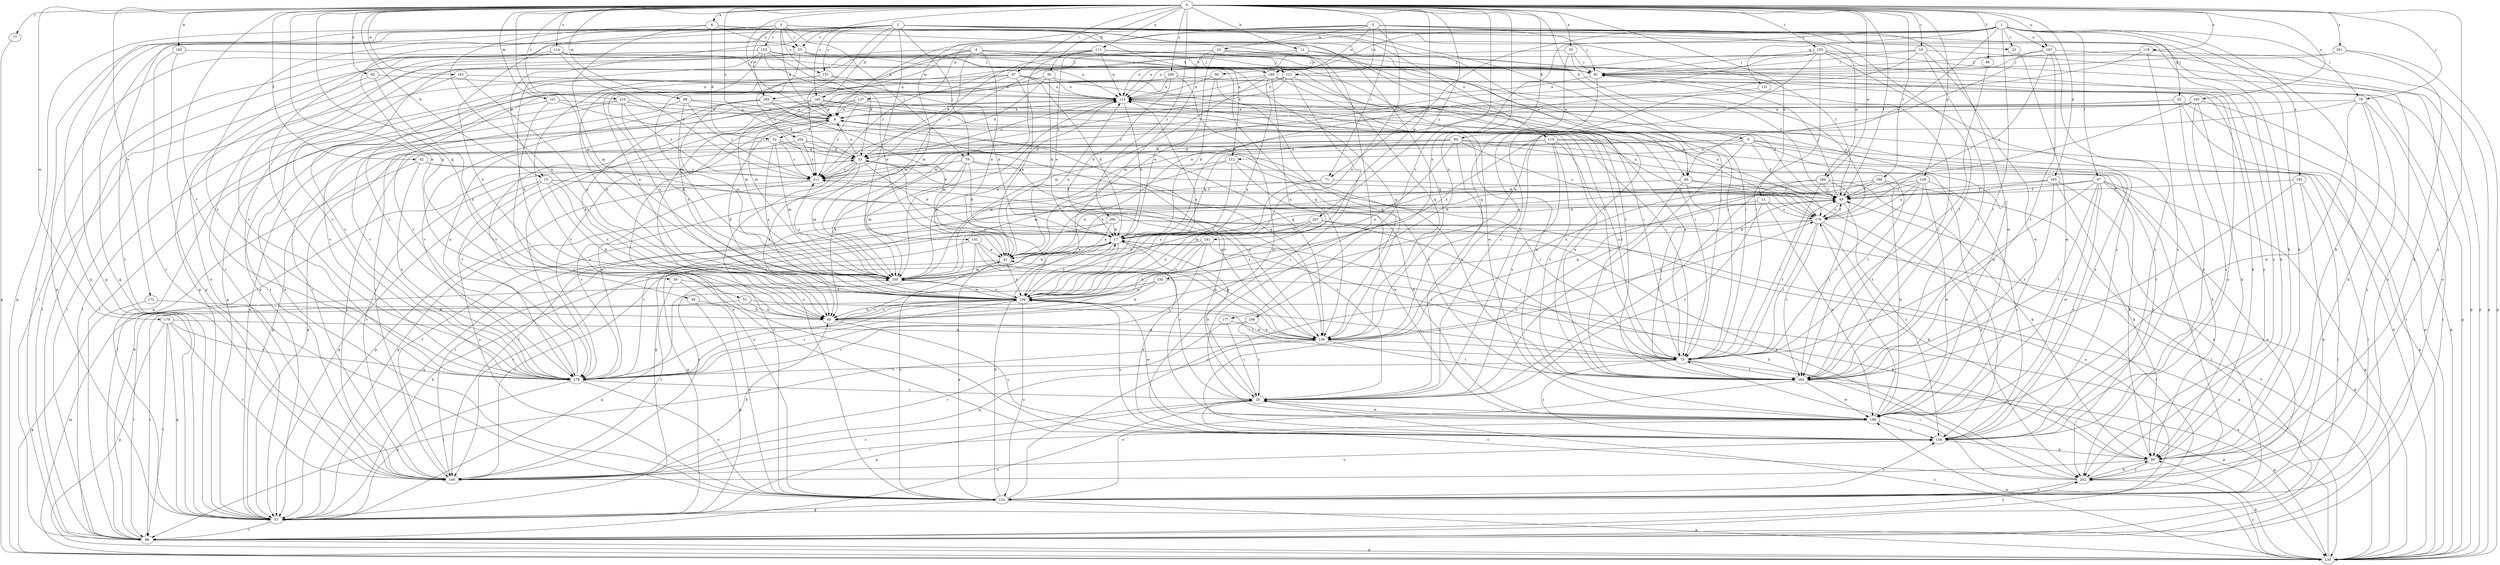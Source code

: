 strict digraph  {
0;
1;
2;
3;
4;
5;
6;
8;
9;
11;
12;
15;
16;
17;
18;
22;
23;
25;
30;
32;
33;
35;
39;
40;
41;
42;
46;
49;
51;
52;
56;
57;
62;
65;
67;
71;
73;
77;
78;
79;
81;
84;
90;
96;
97;
98;
99;
101;
105;
106;
111;
112;
113;
114;
118;
119;
121;
122;
129;
130;
131;
137;
139;
140;
141;
146;
150;
151;
152;
154;
155;
160;
162;
163;
167;
169;
170;
172;
177;
178;
179;
181;
182;
183;
184;
185;
186;
192;
194;
195;
201;
202;
204;
206;
207;
209;
210;
211;
0 -> 6  [label=a];
0 -> 8  [label=a];
0 -> 9  [label=b];
0 -> 11  [label=b];
0 -> 12  [label=b];
0 -> 15  [label=b];
0 -> 18  [label=c];
0 -> 30  [label=d];
0 -> 35  [label=e];
0 -> 39  [label=e];
0 -> 42  [label=f];
0 -> 46  [label=f];
0 -> 49  [label=f];
0 -> 51  [label=g];
0 -> 62  [label=h];
0 -> 67  [label=i];
0 -> 71  [label=i];
0 -> 77  [label=j];
0 -> 78  [label=j];
0 -> 84  [label=k];
0 -> 99  [label=m];
0 -> 101  [label=m];
0 -> 105  [label=m];
0 -> 106  [label=n];
0 -> 111  [label=n];
0 -> 114  [label=o];
0 -> 118  [label=o];
0 -> 129  [label=p];
0 -> 140  [label=r];
0 -> 155  [label=t];
0 -> 160  [label=t];
0 -> 163  [label=u];
0 -> 167  [label=u];
0 -> 172  [label=v];
0 -> 177  [label=v];
0 -> 178  [label=v];
0 -> 179  [label=w];
0 -> 181  [label=w];
0 -> 182  [label=w];
0 -> 183  [label=w];
0 -> 184  [label=w];
0 -> 195  [label=y];
0 -> 201  [label=y];
0 -> 202  [label=y];
0 -> 204  [label=z];
0 -> 206  [label=z];
0 -> 207  [label=z];
0 -> 209  [label=z];
0 -> 210  [label=z];
1 -> 8  [label=a];
1 -> 22  [label=c];
1 -> 40  [label=e];
1 -> 52  [label=g];
1 -> 71  [label=i];
1 -> 78  [label=j];
1 -> 90  [label=k];
1 -> 96  [label=l];
1 -> 97  [label=l];
1 -> 131  [label=q];
1 -> 137  [label=q];
1 -> 150  [label=s];
1 -> 162  [label=t];
1 -> 167  [label=u];
1 -> 192  [label=x];
2 -> 15  [label=b];
2 -> 22  [label=c];
2 -> 23  [label=c];
2 -> 40  [label=e];
2 -> 56  [label=g];
2 -> 57  [label=g];
2 -> 73  [label=i];
2 -> 79  [label=j];
2 -> 90  [label=k];
2 -> 98  [label=l];
2 -> 119  [label=o];
2 -> 139  [label=q];
2 -> 140  [label=r];
2 -> 141  [label=r];
2 -> 146  [label=r];
2 -> 151  [label=s];
2 -> 178  [label=v];
2 -> 184  [label=w];
2 -> 202  [label=y];
2 -> 211  [label=z];
3 -> 8  [label=a];
3 -> 23  [label=c];
3 -> 40  [label=e];
3 -> 57  [label=g];
3 -> 65  [label=h];
3 -> 79  [label=j];
3 -> 112  [label=n];
3 -> 130  [label=p];
3 -> 151  [label=s];
3 -> 152  [label=s];
3 -> 162  [label=t];
3 -> 185  [label=w];
4 -> 41  [label=e];
4 -> 65  [label=h];
4 -> 81  [label=j];
4 -> 105  [label=m];
4 -> 121  [label=o];
4 -> 146  [label=r];
4 -> 169  [label=u];
4 -> 185  [label=w];
5 -> 16  [label=b];
5 -> 57  [label=g];
5 -> 81  [label=j];
5 -> 90  [label=k];
5 -> 105  [label=m];
5 -> 121  [label=o];
5 -> 162  [label=t];
5 -> 169  [label=u];
5 -> 178  [label=v];
5 -> 186  [label=w];
5 -> 194  [label=x];
6 -> 23  [label=c];
6 -> 32  [label=d];
6 -> 49  [label=f];
6 -> 105  [label=m];
6 -> 186  [label=w];
6 -> 194  [label=x];
8 -> 32  [label=d];
8 -> 65  [label=h];
8 -> 139  [label=q];
8 -> 178  [label=v];
9 -> 17  [label=b];
9 -> 25  [label=c];
9 -> 33  [label=d];
9 -> 49  [label=f];
9 -> 98  [label=l];
9 -> 112  [label=n];
9 -> 130  [label=p];
9 -> 162  [label=t];
11 -> 73  [label=i];
11 -> 113  [label=n];
11 -> 169  [label=u];
11 -> 202  [label=y];
11 -> 211  [label=z];
12 -> 25  [label=c];
12 -> 105  [label=m];
12 -> 170  [label=u];
12 -> 186  [label=w];
15 -> 25  [label=c];
15 -> 49  [label=f];
15 -> 57  [label=g];
15 -> 65  [label=h];
15 -> 122  [label=o];
15 -> 194  [label=x];
16 -> 17  [label=b];
16 -> 73  [label=i];
16 -> 81  [label=j];
16 -> 105  [label=m];
16 -> 139  [label=q];
16 -> 178  [label=v];
16 -> 211  [label=z];
17 -> 41  [label=e];
17 -> 130  [label=p];
17 -> 139  [label=q];
17 -> 146  [label=r];
17 -> 178  [label=v];
17 -> 194  [label=x];
18 -> 17  [label=b];
18 -> 81  [label=j];
18 -> 113  [label=n];
18 -> 122  [label=o];
18 -> 162  [label=t];
18 -> 186  [label=w];
22 -> 186  [label=w];
23 -> 81  [label=j];
23 -> 113  [label=n];
23 -> 122  [label=o];
23 -> 162  [label=t];
23 -> 178  [label=v];
23 -> 211  [label=z];
25 -> 17  [label=b];
25 -> 57  [label=g];
25 -> 186  [label=w];
30 -> 17  [label=b];
30 -> 33  [label=d];
30 -> 105  [label=m];
30 -> 113  [label=n];
30 -> 170  [label=u];
32 -> 33  [label=d];
32 -> 57  [label=g];
32 -> 105  [label=m];
32 -> 162  [label=t];
32 -> 194  [label=x];
32 -> 211  [label=z];
33 -> 8  [label=a];
33 -> 17  [label=b];
33 -> 65  [label=h];
33 -> 105  [label=m];
33 -> 113  [label=n];
33 -> 122  [label=o];
33 -> 146  [label=r];
33 -> 194  [label=x];
33 -> 211  [label=z];
35 -> 49  [label=f];
35 -> 81  [label=j];
35 -> 139  [label=q];
35 -> 194  [label=x];
39 -> 57  [label=g];
39 -> 65  [label=h];
40 -> 41  [label=e];
40 -> 49  [label=f];
40 -> 154  [label=s];
40 -> 162  [label=t];
40 -> 202  [label=y];
41 -> 105  [label=m];
41 -> 113  [label=n];
41 -> 146  [label=r];
41 -> 194  [label=x];
42 -> 98  [label=l];
42 -> 139  [label=q];
42 -> 178  [label=v];
42 -> 211  [label=z];
46 -> 73  [label=i];
49 -> 81  [label=j];
49 -> 139  [label=q];
49 -> 146  [label=r];
49 -> 154  [label=s];
49 -> 170  [label=u];
51 -> 65  [label=h];
51 -> 73  [label=i];
51 -> 98  [label=l];
52 -> 8  [label=a];
52 -> 98  [label=l];
52 -> 130  [label=p];
52 -> 154  [label=s];
52 -> 178  [label=v];
56 -> 122  [label=o];
56 -> 146  [label=r];
56 -> 194  [label=x];
57 -> 17  [label=b];
57 -> 98  [label=l];
57 -> 113  [label=n];
57 -> 202  [label=y];
62 -> 65  [label=h];
62 -> 98  [label=l];
62 -> 113  [label=n];
65 -> 139  [label=q];
65 -> 154  [label=s];
65 -> 194  [label=x];
67 -> 17  [label=b];
67 -> 41  [label=e];
67 -> 73  [label=i];
67 -> 105  [label=m];
67 -> 113  [label=n];
67 -> 178  [label=v];
67 -> 194  [label=x];
71 -> 49  [label=f];
71 -> 57  [label=g];
71 -> 194  [label=x];
73 -> 8  [label=a];
73 -> 49  [label=f];
73 -> 113  [label=n];
73 -> 130  [label=p];
73 -> 154  [label=s];
73 -> 162  [label=t];
73 -> 178  [label=v];
77 -> 130  [label=p];
78 -> 8  [label=a];
78 -> 90  [label=k];
78 -> 98  [label=l];
78 -> 186  [label=w];
78 -> 194  [label=x];
78 -> 202  [label=y];
79 -> 17  [label=b];
79 -> 41  [label=e];
79 -> 90  [label=k];
79 -> 105  [label=m];
79 -> 139  [label=q];
79 -> 178  [label=v];
79 -> 211  [label=z];
81 -> 113  [label=n];
81 -> 139  [label=q];
81 -> 202  [label=y];
84 -> 25  [label=c];
84 -> 33  [label=d];
84 -> 49  [label=f];
84 -> 57  [label=g];
84 -> 105  [label=m];
84 -> 154  [label=s];
84 -> 170  [label=u];
84 -> 194  [label=x];
90 -> 146  [label=r];
90 -> 202  [label=y];
96 -> 17  [label=b];
96 -> 113  [label=n];
96 -> 139  [label=q];
96 -> 178  [label=v];
97 -> 17  [label=b];
97 -> 49  [label=f];
97 -> 73  [label=i];
97 -> 122  [label=o];
97 -> 130  [label=p];
97 -> 154  [label=s];
97 -> 162  [label=t];
97 -> 186  [label=w];
97 -> 202  [label=y];
98 -> 25  [label=c];
98 -> 33  [label=d];
98 -> 130  [label=p];
99 -> 8  [label=a];
99 -> 139  [label=q];
99 -> 178  [label=v];
99 -> 194  [label=x];
99 -> 211  [label=z];
101 -> 8  [label=a];
101 -> 33  [label=d];
101 -> 154  [label=s];
101 -> 178  [label=v];
105 -> 17  [label=b];
105 -> 113  [label=n];
105 -> 194  [label=x];
105 -> 211  [label=z];
106 -> 25  [label=c];
106 -> 139  [label=q];
106 -> 178  [label=v];
111 -> 33  [label=d];
111 -> 41  [label=e];
111 -> 81  [label=j];
111 -> 98  [label=l];
111 -> 105  [label=m];
111 -> 113  [label=n];
111 -> 130  [label=p];
111 -> 186  [label=w];
112 -> 73  [label=i];
112 -> 105  [label=m];
112 -> 186  [label=w];
112 -> 194  [label=x];
112 -> 211  [label=z];
113 -> 8  [label=a];
113 -> 17  [label=b];
113 -> 105  [label=m];
113 -> 162  [label=t];
113 -> 170  [label=u];
114 -> 57  [label=g];
114 -> 81  [label=j];
114 -> 139  [label=q];
114 -> 178  [label=v];
114 -> 211  [label=z];
118 -> 41  [label=e];
118 -> 81  [label=j];
118 -> 130  [label=p];
118 -> 154  [label=s];
119 -> 25  [label=c];
119 -> 33  [label=d];
119 -> 65  [label=h];
119 -> 73  [label=i];
119 -> 90  [label=k];
119 -> 146  [label=r];
119 -> 162  [label=t];
119 -> 202  [label=y];
121 -> 73  [label=i];
121 -> 98  [label=l];
121 -> 113  [label=n];
121 -> 154  [label=s];
121 -> 170  [label=u];
121 -> 211  [label=z];
122 -> 8  [label=a];
122 -> 17  [label=b];
122 -> 41  [label=e];
122 -> 57  [label=g];
122 -> 130  [label=p];
122 -> 154  [label=s];
122 -> 170  [label=u];
129 -> 17  [label=b];
129 -> 49  [label=f];
129 -> 73  [label=i];
129 -> 154  [label=s];
129 -> 162  [label=t];
129 -> 170  [label=u];
129 -> 186  [label=w];
130 -> 25  [label=c];
130 -> 49  [label=f];
130 -> 90  [label=k];
130 -> 105  [label=m];
130 -> 113  [label=n];
130 -> 186  [label=w];
130 -> 194  [label=x];
130 -> 202  [label=y];
131 -> 25  [label=c];
137 -> 8  [label=a];
137 -> 146  [label=r];
137 -> 154  [label=s];
137 -> 178  [label=v];
137 -> 186  [label=w];
137 -> 211  [label=z];
139 -> 73  [label=i];
139 -> 98  [label=l];
139 -> 162  [label=t];
139 -> 211  [label=z];
140 -> 8  [label=a];
140 -> 49  [label=f];
140 -> 73  [label=i];
140 -> 122  [label=o];
140 -> 146  [label=r];
141 -> 25  [label=c];
141 -> 41  [label=e];
141 -> 122  [label=o];
141 -> 139  [label=q];
141 -> 146  [label=r];
146 -> 25  [label=c];
146 -> 49  [label=f];
146 -> 65  [label=h];
146 -> 139  [label=q];
146 -> 154  [label=s];
150 -> 57  [label=g];
150 -> 65  [label=h];
150 -> 90  [label=k];
150 -> 194  [label=x];
151 -> 17  [label=b];
151 -> 98  [label=l];
151 -> 113  [label=n];
151 -> 154  [label=s];
152 -> 33  [label=d];
152 -> 41  [label=e];
152 -> 57  [label=g];
152 -> 65  [label=h];
152 -> 81  [label=j];
152 -> 98  [label=l];
152 -> 105  [label=m];
152 -> 139  [label=q];
154 -> 41  [label=e];
154 -> 90  [label=k];
154 -> 194  [label=x];
155 -> 25  [label=c];
155 -> 41  [label=e];
155 -> 57  [label=g];
155 -> 73  [label=i];
155 -> 81  [label=j];
155 -> 90  [label=k];
155 -> 122  [label=o];
155 -> 154  [label=s];
160 -> 49  [label=f];
160 -> 57  [label=g];
160 -> 98  [label=l];
160 -> 186  [label=w];
160 -> 194  [label=x];
162 -> 8  [label=a];
162 -> 81  [label=j];
162 -> 122  [label=o];
162 -> 130  [label=p];
162 -> 186  [label=w];
163 -> 49  [label=f];
163 -> 90  [label=k];
163 -> 122  [label=o];
163 -> 139  [label=q];
163 -> 162  [label=t];
167 -> 65  [label=h];
167 -> 81  [label=j];
167 -> 130  [label=p];
167 -> 154  [label=s];
167 -> 162  [label=t];
167 -> 170  [label=u];
169 -> 57  [label=g];
169 -> 65  [label=h];
169 -> 105  [label=m];
169 -> 113  [label=n];
169 -> 130  [label=p];
169 -> 186  [label=w];
169 -> 194  [label=x];
170 -> 17  [label=b];
170 -> 33  [label=d];
170 -> 49  [label=f];
170 -> 73  [label=i];
170 -> 90  [label=k];
170 -> 98  [label=l];
170 -> 146  [label=r];
170 -> 162  [label=t];
172 -> 65  [label=h];
172 -> 130  [label=p];
177 -> 25  [label=c];
177 -> 139  [label=q];
177 -> 146  [label=r];
178 -> 25  [label=c];
178 -> 57  [label=g];
178 -> 113  [label=n];
178 -> 122  [label=o];
178 -> 194  [label=x];
179 -> 57  [label=g];
179 -> 98  [label=l];
179 -> 130  [label=p];
179 -> 139  [label=q];
179 -> 146  [label=r];
179 -> 178  [label=v];
181 -> 41  [label=e];
181 -> 65  [label=h];
181 -> 73  [label=i];
181 -> 178  [label=v];
181 -> 194  [label=x];
182 -> 57  [label=g];
182 -> 81  [label=j];
182 -> 146  [label=r];
183 -> 113  [label=n];
183 -> 122  [label=o];
183 -> 194  [label=x];
184 -> 25  [label=c];
184 -> 41  [label=e];
184 -> 49  [label=f];
184 -> 73  [label=i];
184 -> 90  [label=k];
184 -> 162  [label=t];
185 -> 8  [label=a];
185 -> 41  [label=e];
185 -> 65  [label=h];
185 -> 105  [label=m];
185 -> 170  [label=u];
185 -> 178  [label=v];
186 -> 25  [label=c];
186 -> 33  [label=d];
186 -> 146  [label=r];
186 -> 154  [label=s];
186 -> 170  [label=u];
192 -> 49  [label=f];
192 -> 98  [label=l];
192 -> 122  [label=o];
192 -> 162  [label=t];
194 -> 65  [label=h];
194 -> 73  [label=i];
194 -> 98  [label=l];
194 -> 105  [label=m];
194 -> 113  [label=n];
194 -> 122  [label=o];
194 -> 178  [label=v];
194 -> 186  [label=w];
195 -> 8  [label=a];
195 -> 49  [label=f];
195 -> 90  [label=k];
195 -> 130  [label=p];
195 -> 154  [label=s];
195 -> 211  [label=z];
201 -> 81  [label=j];
201 -> 90  [label=k];
201 -> 113  [label=n];
201 -> 130  [label=p];
202 -> 17  [label=b];
202 -> 25  [label=c];
202 -> 73  [label=i];
202 -> 90  [label=k];
202 -> 122  [label=o];
204 -> 33  [label=d];
204 -> 162  [label=t];
204 -> 178  [label=v];
204 -> 211  [label=z];
206 -> 17  [label=b];
206 -> 41  [label=e];
206 -> 57  [label=g];
206 -> 122  [label=o];
206 -> 178  [label=v];
206 -> 202  [label=y];
207 -> 17  [label=b];
207 -> 57  [label=g];
207 -> 73  [label=i];
207 -> 130  [label=p];
207 -> 194  [label=x];
209 -> 17  [label=b];
209 -> 90  [label=k];
209 -> 98  [label=l];
209 -> 113  [label=n];
209 -> 186  [label=w];
210 -> 8  [label=a];
210 -> 25  [label=c];
210 -> 57  [label=g];
210 -> 105  [label=m];
210 -> 146  [label=r];
210 -> 211  [label=z];
211 -> 49  [label=f];
211 -> 57  [label=g];
211 -> 178  [label=v];
}
